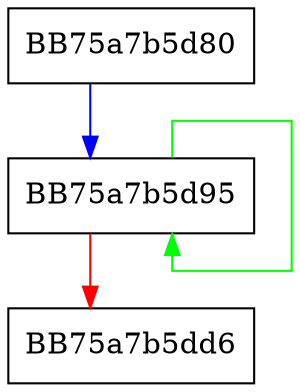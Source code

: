 digraph SymCryptFdefMaskedCopyAsm {
  node [shape="box"];
  graph [splines=ortho];
  BB75a7b5d80 -> BB75a7b5d95 [color="blue"];
  BB75a7b5d95 -> BB75a7b5d95 [color="green"];
  BB75a7b5d95 -> BB75a7b5dd6 [color="red"];
}